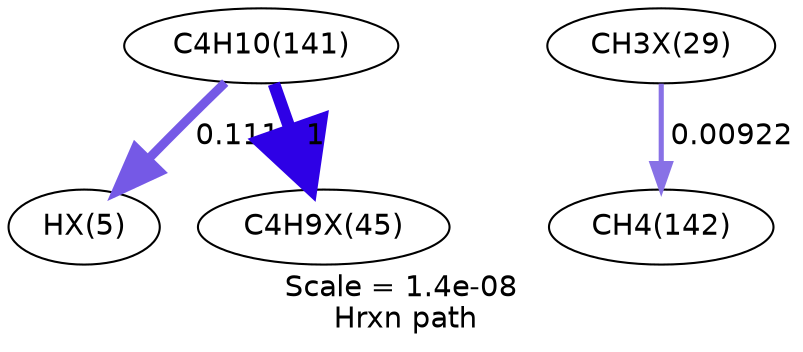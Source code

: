 digraph reaction_paths {
center=1;
s15 -> s44[fontname="Helvetica", style="setlinewidth(4.34)", arrowsize=2.17, color="0.7, 0.611, 0.9"
, label=" 0.111"];
s47 -> s16[fontname="Helvetica", style="setlinewidth(2.46)", arrowsize=1.23, color="0.7, 0.509, 0.9"
, label=" 0.00922"];
s15 -> s57[fontname="Helvetica", style="setlinewidth(6)", arrowsize=3, color="0.7, 1.5, 0.9"
, label=" 1"];
s15 [ fontname="Helvetica", label="C4H10(141)"];
s16 [ fontname="Helvetica", label="CH4(142)"];
s44 [ fontname="Helvetica", label="HX(5)"];
s47 [ fontname="Helvetica", label="CH3X(29)"];
s57 [ fontname="Helvetica", label="C4H9X(45)"];
 label = "Scale = 1.4e-08\l Hrxn path";
 fontname = "Helvetica";
}
